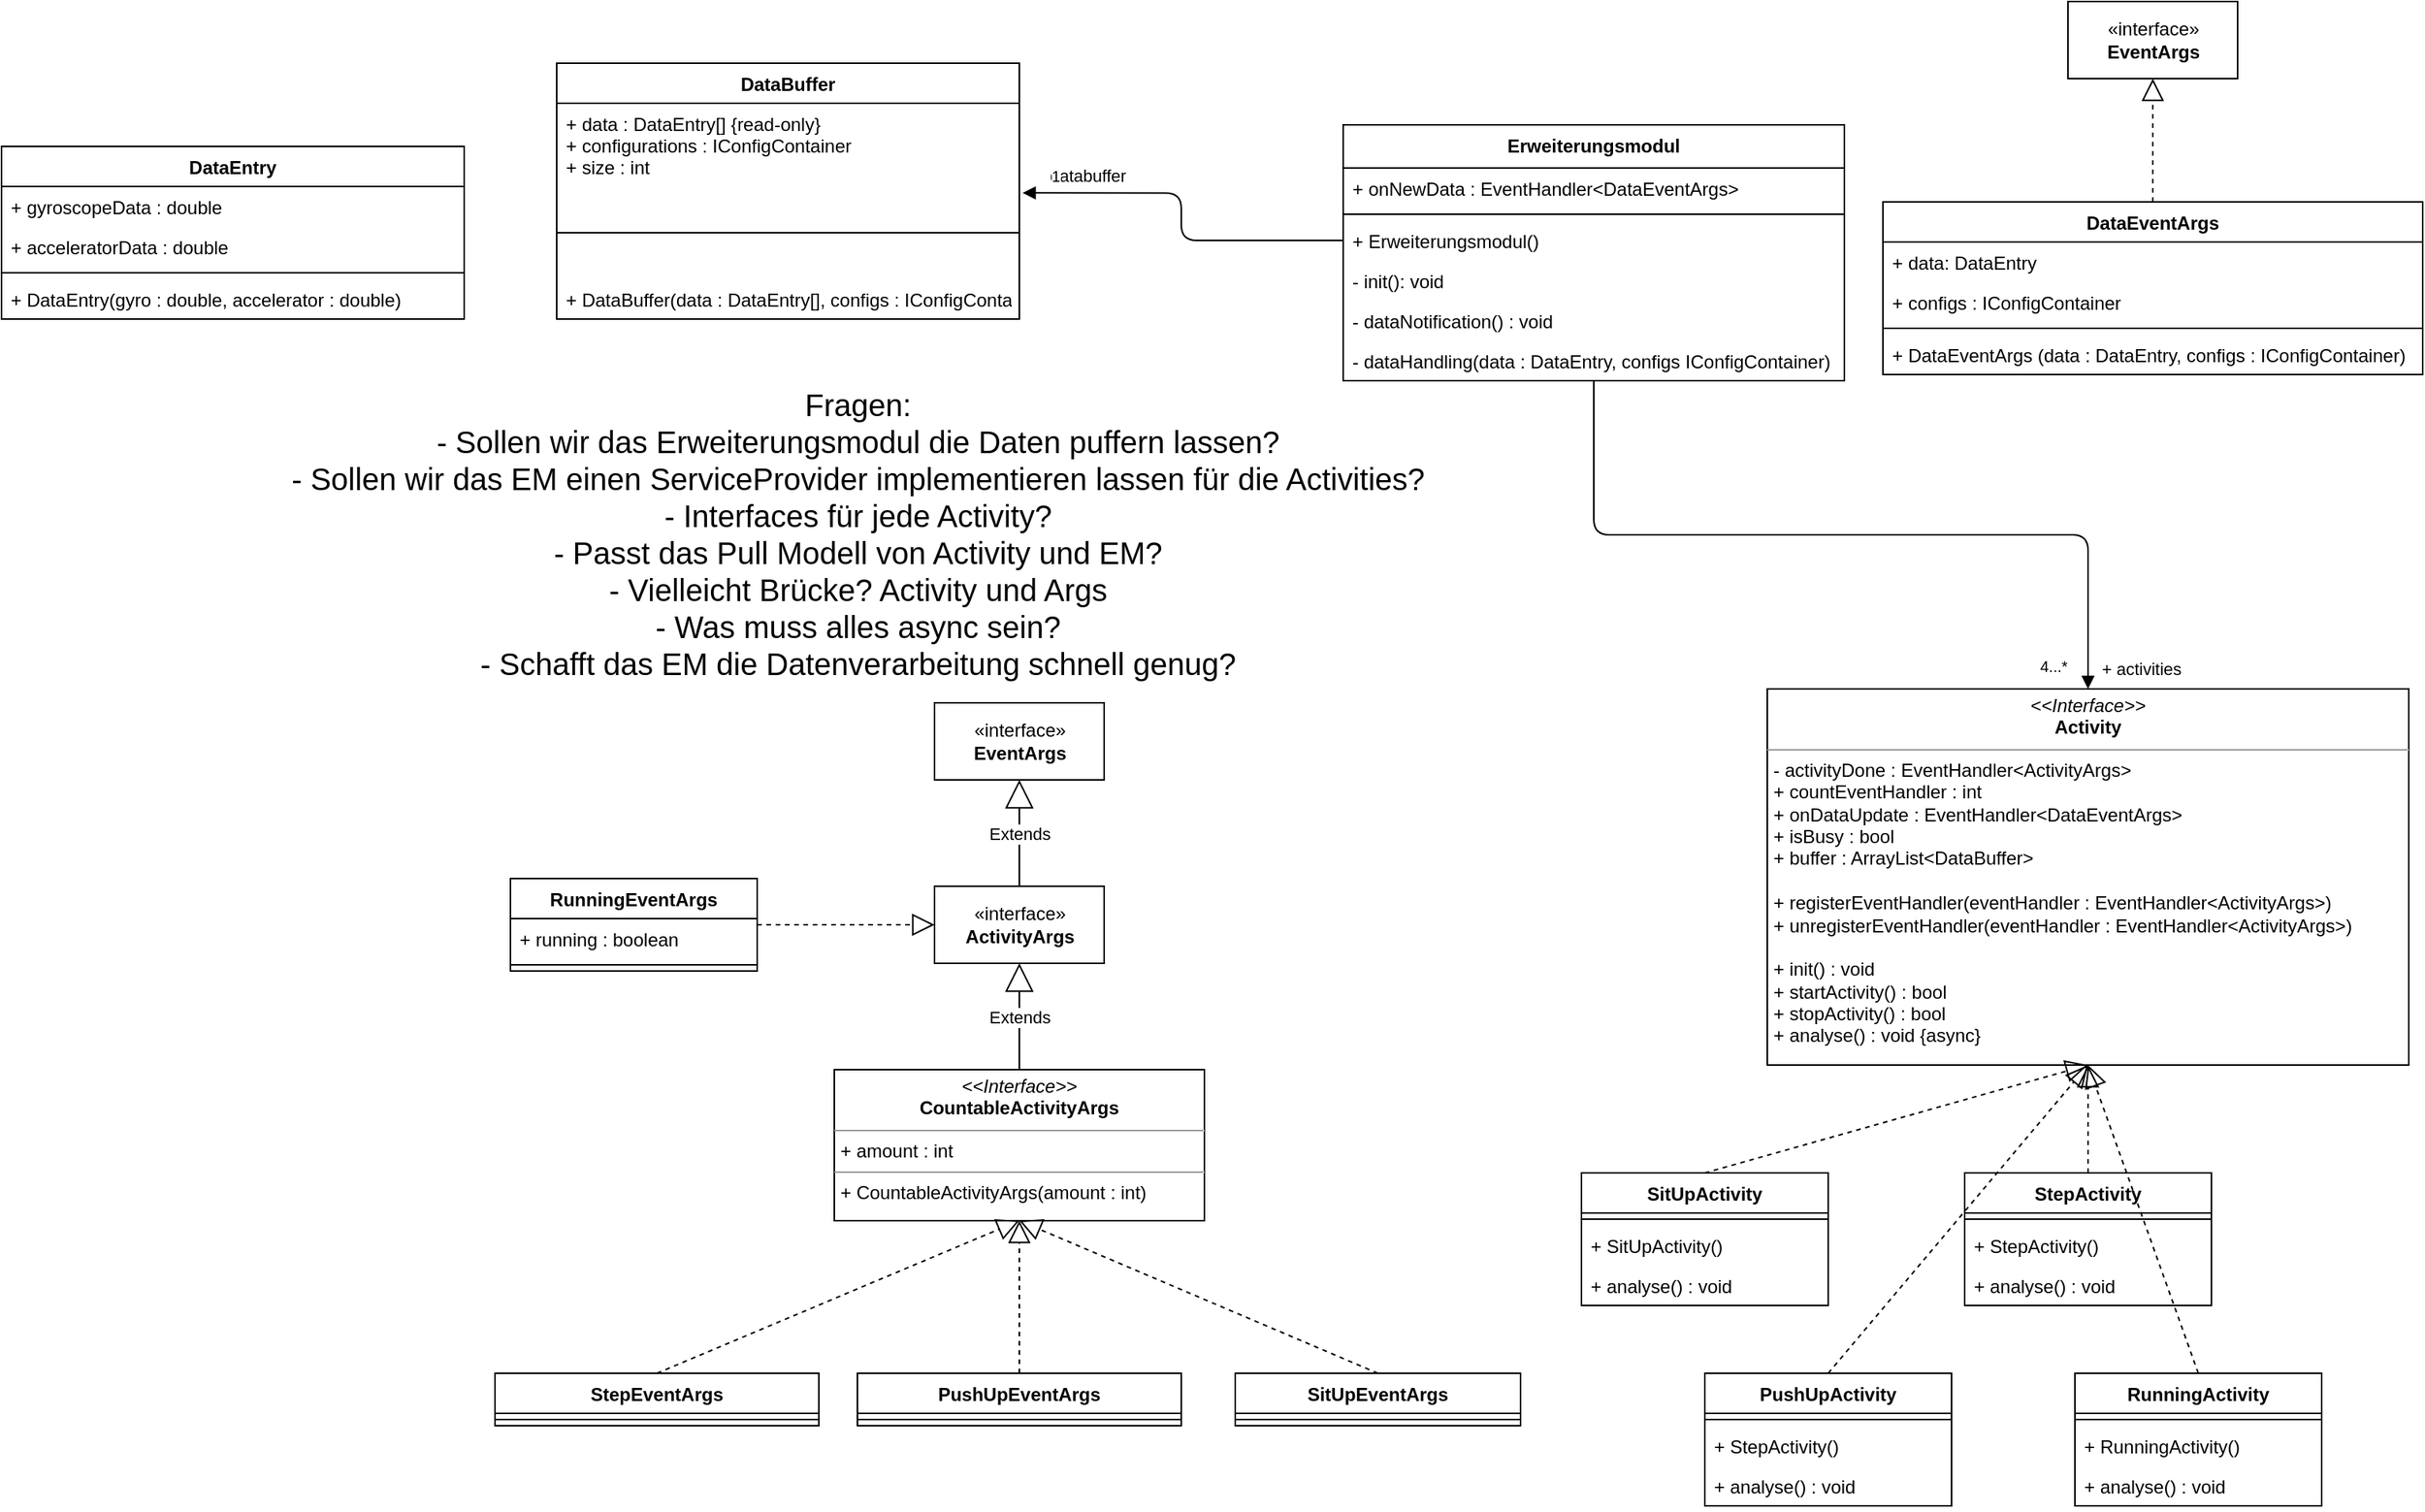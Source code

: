 <mxfile version="12.3.8" type="device" pages="1"><diagram id="adMyBay1lu6xidjCouD3" name="EM"><mxGraphModel dx="2090" dy="600" grid="1" gridSize="10" guides="1" tooltips="1" connect="1" arrows="1" fold="1" page="1" pageScale="1" pageWidth="850" pageHeight="1100" math="0" shadow="0"><root><mxCell id="0"/><mxCell id="1" parent="0"/><mxCell id="1QQ3cwLplbujhVV3ZzxS-13" value="DataBuffer" style="swimlane;fontStyle=1;align=center;verticalAlign=top;childLayout=stackLayout;horizontal=1;startSize=26;horizontalStack=0;resizeParent=1;resizeParentMax=0;resizeLast=0;collapsible=1;marginBottom=0;" vertex="1" parent="1"><mxGeometry x="-320" y="110" width="300" height="166" as="geometry"/></mxCell><mxCell id="1QQ3cwLplbujhVV3ZzxS-14" value="+ data : DataEntry[] {read-only}&#10;+ configurations : IConfigContainer&#10;+ size : int" style="text;strokeColor=none;fillColor=none;align=left;verticalAlign=top;spacingLeft=4;spacingRight=4;overflow=hidden;rotatable=0;points=[[0,0.5],[1,0.5]];portConstraint=eastwest;" vertex="1" parent="1QQ3cwLplbujhVV3ZzxS-13"><mxGeometry y="26" width="300" height="54" as="geometry"/></mxCell><mxCell id="1QQ3cwLplbujhVV3ZzxS-15" value="" style="line;strokeWidth=1;fillColor=none;align=left;verticalAlign=middle;spacingTop=-1;spacingLeft=3;spacingRight=3;rotatable=0;labelPosition=right;points=[];portConstraint=eastwest;" vertex="1" parent="1QQ3cwLplbujhVV3ZzxS-13"><mxGeometry y="80" width="300" height="60" as="geometry"/></mxCell><mxCell id="1QQ3cwLplbujhVV3ZzxS-16" value="+ DataBuffer(data : DataEntry[], configs : IConfigContainer)" style="text;strokeColor=none;fillColor=none;align=left;verticalAlign=top;spacingLeft=4;spacingRight=4;overflow=hidden;rotatable=0;points=[[0,0.5],[1,0.5]];portConstraint=eastwest;" vertex="1" parent="1QQ3cwLplbujhVV3ZzxS-13"><mxGeometry y="140" width="300" height="26" as="geometry"/></mxCell><mxCell id="1QQ3cwLplbujhVV3ZzxS-24" value="DataEntry" style="swimlane;fontStyle=1;align=center;verticalAlign=top;childLayout=stackLayout;horizontal=1;startSize=26;horizontalStack=0;resizeParent=1;resizeParentMax=0;resizeLast=0;collapsible=1;marginBottom=0;" vertex="1" parent="1"><mxGeometry x="-680" y="164" width="300" height="112" as="geometry"/></mxCell><mxCell id="1QQ3cwLplbujhVV3ZzxS-25" value="+ gyroscopeData : double" style="text;strokeColor=none;fillColor=none;align=left;verticalAlign=top;spacingLeft=4;spacingRight=4;overflow=hidden;rotatable=0;points=[[0,0.5],[1,0.5]];portConstraint=eastwest;" vertex="1" parent="1QQ3cwLplbujhVV3ZzxS-24"><mxGeometry y="26" width="300" height="26" as="geometry"/></mxCell><mxCell id="1QQ3cwLplbujhVV3ZzxS-28" value="+ acceleratorData : double" style="text;strokeColor=none;fillColor=none;align=left;verticalAlign=top;spacingLeft=4;spacingRight=4;overflow=hidden;rotatable=0;points=[[0,0.5],[1,0.5]];portConstraint=eastwest;" vertex="1" parent="1QQ3cwLplbujhVV3ZzxS-24"><mxGeometry y="52" width="300" height="26" as="geometry"/></mxCell><mxCell id="1QQ3cwLplbujhVV3ZzxS-26" value="" style="line;strokeWidth=1;fillColor=none;align=left;verticalAlign=middle;spacingTop=-1;spacingLeft=3;spacingRight=3;rotatable=0;labelPosition=right;points=[];portConstraint=eastwest;" vertex="1" parent="1QQ3cwLplbujhVV3ZzxS-24"><mxGeometry y="78" width="300" height="8" as="geometry"/></mxCell><mxCell id="1QQ3cwLplbujhVV3ZzxS-27" value="+ DataEntry(gyro : double, accelerator : double)" style="text;strokeColor=none;fillColor=none;align=left;verticalAlign=top;spacingLeft=4;spacingRight=4;overflow=hidden;rotatable=0;points=[[0,0.5],[1,0.5]];portConstraint=eastwest;" vertex="1" parent="1QQ3cwLplbujhVV3ZzxS-24"><mxGeometry y="86" width="300" height="26" as="geometry"/></mxCell><mxCell id="1QQ3cwLplbujhVV3ZzxS-32" value="DataEventArgs" style="swimlane;fontStyle=1;align=center;verticalAlign=top;childLayout=stackLayout;horizontal=1;startSize=26;horizontalStack=0;resizeParent=1;resizeParentMax=0;resizeLast=0;collapsible=1;marginBottom=0;" vertex="1" parent="1"><mxGeometry x="540" y="200" width="350" height="112" as="geometry"/></mxCell><mxCell id="1QQ3cwLplbujhVV3ZzxS-33" value="+ data: DataEntry" style="text;strokeColor=none;fillColor=none;align=left;verticalAlign=top;spacingLeft=4;spacingRight=4;overflow=hidden;rotatable=0;points=[[0,0.5],[1,0.5]];portConstraint=eastwest;" vertex="1" parent="1QQ3cwLplbujhVV3ZzxS-32"><mxGeometry y="26" width="350" height="26" as="geometry"/></mxCell><mxCell id="1QQ3cwLplbujhVV3ZzxS-36" value="+ configs : IConfigContainer" style="text;strokeColor=none;fillColor=none;align=left;verticalAlign=top;spacingLeft=4;spacingRight=4;overflow=hidden;rotatable=0;points=[[0,0.5],[1,0.5]];portConstraint=eastwest;" vertex="1" parent="1QQ3cwLplbujhVV3ZzxS-32"><mxGeometry y="52" width="350" height="26" as="geometry"/></mxCell><mxCell id="1QQ3cwLplbujhVV3ZzxS-34" value="" style="line;strokeWidth=1;fillColor=none;align=left;verticalAlign=middle;spacingTop=-1;spacingLeft=3;spacingRight=3;rotatable=0;labelPosition=right;points=[];portConstraint=eastwest;" vertex="1" parent="1QQ3cwLplbujhVV3ZzxS-32"><mxGeometry y="78" width="350" height="8" as="geometry"/></mxCell><mxCell id="1QQ3cwLplbujhVV3ZzxS-35" value="+ DataEventArgs (data : DataEntry, configs : IConfigContainer)" style="text;strokeColor=none;fillColor=none;align=left;verticalAlign=top;spacingLeft=4;spacingRight=4;overflow=hidden;rotatable=0;points=[[0,0.5],[1,0.5]];portConstraint=eastwest;" vertex="1" parent="1QQ3cwLplbujhVV3ZzxS-32"><mxGeometry y="86" width="350" height="26" as="geometry"/></mxCell><mxCell id="1QQ3cwLplbujhVV3ZzxS-37" value="«interface»&lt;br&gt;&lt;b&gt;EventArgs&lt;/b&gt;" style="html=1;" vertex="1" parent="1"><mxGeometry x="660" y="70" width="110" height="50" as="geometry"/></mxCell><mxCell id="1QQ3cwLplbujhVV3ZzxS-43" value="" style="endArrow=block;dashed=1;endFill=0;endSize=12;html=1;exitX=0.5;exitY=0;exitDx=0;exitDy=0;" edge="1" parent="1" source="1QQ3cwLplbujhVV3ZzxS-32" target="1QQ3cwLplbujhVV3ZzxS-37"><mxGeometry width="160" relative="1" as="geometry"><mxPoint x="320" y="160" as="sourcePoint"/><mxPoint x="480" y="160" as="targetPoint"/></mxGeometry></mxCell><mxCell id="1QQ3cwLplbujhVV3ZzxS-45" value="&lt;p style=&quot;margin: 0px ; margin-top: 4px ; text-align: center&quot;&gt;&lt;i&gt;&amp;lt;&amp;lt;Interface&amp;gt;&amp;gt;&lt;/i&gt;&lt;br&gt;&lt;b&gt;Activity&lt;/b&gt;&lt;/p&gt;&lt;hr size=&quot;1&quot;&gt;&lt;p style=&quot;margin: 0px ; margin-left: 4px&quot;&gt;&lt;span&gt;- activityDone : EventHandler&amp;lt;ActivityArgs&amp;gt;&lt;/span&gt;&lt;br&gt;&lt;/p&gt;&lt;p style=&quot;margin: 0px ; margin-left: 4px&quot;&gt;&lt;span&gt;+ countEventHandler : int&lt;/span&gt;&lt;/p&gt;&lt;p style=&quot;margin: 0px ; margin-left: 4px&quot;&gt;&lt;span&gt;+ onDataUpdate : EventHandler&amp;lt;DataEventArgs&amp;gt;&lt;/span&gt;&lt;/p&gt;&lt;p style=&quot;margin: 0px ; margin-left: 4px&quot;&gt;&lt;span&gt;+ isBusy : bool&lt;/span&gt;&lt;/p&gt;&lt;p style=&quot;margin: 0px ; margin-left: 4px&quot;&gt;&lt;span&gt;+ buffer : ArrayList&amp;lt;DataBuffer&amp;gt;&amp;nbsp;&lt;/span&gt;&lt;/p&gt;&lt;p style=&quot;margin: 0px ; margin-left: 4px&quot;&gt;&lt;span&gt;&lt;br&gt;&lt;/span&gt;&lt;/p&gt;&lt;p style=&quot;margin: 0px ; margin-left: 4px&quot;&gt;&lt;span&gt;+ registerEventHandler(eventHandler : EventHandler&amp;lt;ActivityArgs&amp;gt;)&lt;/span&gt;&lt;/p&gt;&lt;p style=&quot;margin: 0px ; margin-left: 4px&quot;&gt;+ unregisterEventHandler(eventHandler : EventHandler&amp;lt;ActivityArgs&amp;gt;)&lt;/p&gt;&lt;p style=&quot;margin: 0px ; margin-left: 4px&quot;&gt;&lt;br&gt;&lt;/p&gt;&lt;p style=&quot;margin: 0px ; margin-left: 4px&quot;&gt;+ init() : void&lt;/p&gt;&lt;p style=&quot;margin: 0px ; margin-left: 4px&quot;&gt;&lt;span&gt;+ startActivity() : bool&lt;/span&gt;&lt;/p&gt;&lt;p style=&quot;margin: 0px ; margin-left: 4px&quot;&gt;&lt;span&gt;+ stopActivity() : bool&lt;/span&gt;&lt;/p&gt;&lt;p style=&quot;margin: 0px ; margin-left: 4px&quot;&gt;+ analyse() : void {async}&lt;span&gt;&lt;br&gt;&lt;/span&gt;&lt;/p&gt;&lt;p style=&quot;margin: 0px ; margin-left: 4px&quot;&gt;&lt;br&gt;&lt;/p&gt;" style="verticalAlign=top;align=left;overflow=fill;fontSize=12;fontFamily=Helvetica;html=1;" vertex="1" parent="1"><mxGeometry x="465" y="516" width="416" height="244" as="geometry"/></mxCell><mxCell id="1QQ3cwLplbujhVV3ZzxS-46" value="PushUpActivity" style="swimlane;fontStyle=1;align=center;verticalAlign=top;childLayout=stackLayout;horizontal=1;startSize=26;horizontalStack=0;resizeParent=1;resizeParentMax=0;resizeLast=0;collapsible=1;marginBottom=0;" vertex="1" parent="1"><mxGeometry x="424.5" y="960" width="160" height="86" as="geometry"/></mxCell><mxCell id="1QQ3cwLplbujhVV3ZzxS-48" value="" style="line;strokeWidth=1;fillColor=none;align=left;verticalAlign=middle;spacingTop=-1;spacingLeft=3;spacingRight=3;rotatable=0;labelPosition=right;points=[];portConstraint=eastwest;" vertex="1" parent="1QQ3cwLplbujhVV3ZzxS-46"><mxGeometry y="26" width="160" height="8" as="geometry"/></mxCell><mxCell id="1QQ3cwLplbujhVV3ZzxS-112" value="+ StepActivity()" style="text;strokeColor=none;fillColor=none;align=left;verticalAlign=top;spacingLeft=4;spacingRight=4;overflow=hidden;rotatable=0;points=[[0,0.5],[1,0.5]];portConstraint=eastwest;" vertex="1" parent="1QQ3cwLplbujhVV3ZzxS-46"><mxGeometry y="34" width="160" height="26" as="geometry"/></mxCell><mxCell id="1QQ3cwLplbujhVV3ZzxS-114" value="+ analyse() : void" style="text;strokeColor=none;fillColor=none;align=left;verticalAlign=top;spacingLeft=4;spacingRight=4;overflow=hidden;rotatable=0;points=[[0,0.5],[1,0.5]];portConstraint=eastwest;" vertex="1" parent="1QQ3cwLplbujhVV3ZzxS-46"><mxGeometry y="60" width="160" height="26" as="geometry"/></mxCell><mxCell id="1QQ3cwLplbujhVV3ZzxS-94" value="RunningActivity" style="swimlane;fontStyle=1;align=center;verticalAlign=top;childLayout=stackLayout;horizontal=1;startSize=26;horizontalStack=0;resizeParent=1;resizeParentMax=0;resizeLast=0;collapsible=1;marginBottom=0;" vertex="1" parent="1"><mxGeometry x="664.5" y="960" width="160" height="86" as="geometry"/></mxCell><mxCell id="1QQ3cwLplbujhVV3ZzxS-96" value="" style="line;strokeWidth=1;fillColor=none;align=left;verticalAlign=middle;spacingTop=-1;spacingLeft=3;spacingRight=3;rotatable=0;labelPosition=right;points=[];portConstraint=eastwest;" vertex="1" parent="1QQ3cwLplbujhVV3ZzxS-94"><mxGeometry y="26" width="160" height="8" as="geometry"/></mxCell><mxCell id="1QQ3cwLplbujhVV3ZzxS-97" value="+ RunningActivity()" style="text;strokeColor=none;fillColor=none;align=left;verticalAlign=top;spacingLeft=4;spacingRight=4;overflow=hidden;rotatable=0;points=[[0,0.5],[1,0.5]];portConstraint=eastwest;" vertex="1" parent="1QQ3cwLplbujhVV3ZzxS-94"><mxGeometry y="34" width="160" height="26" as="geometry"/></mxCell><mxCell id="1QQ3cwLplbujhVV3ZzxS-113" value="+ analyse() : void" style="text;strokeColor=none;fillColor=none;align=left;verticalAlign=top;spacingLeft=4;spacingRight=4;overflow=hidden;rotatable=0;points=[[0,0.5],[1,0.5]];portConstraint=eastwest;" vertex="1" parent="1QQ3cwLplbujhVV3ZzxS-94"><mxGeometry y="60" width="160" height="26" as="geometry"/></mxCell><mxCell id="1QQ3cwLplbujhVV3ZzxS-102" value="SitUpActivity" style="swimlane;fontStyle=1;align=center;verticalAlign=top;childLayout=stackLayout;horizontal=1;startSize=26;horizontalStack=0;resizeParent=1;resizeParentMax=0;resizeLast=0;collapsible=1;marginBottom=0;" vertex="1" parent="1"><mxGeometry x="344.5" y="830" width="160" height="86" as="geometry"/></mxCell><mxCell id="1QQ3cwLplbujhVV3ZzxS-104" value="" style="line;strokeWidth=1;fillColor=none;align=left;verticalAlign=middle;spacingTop=-1;spacingLeft=3;spacingRight=3;rotatable=0;labelPosition=right;points=[];portConstraint=eastwest;" vertex="1" parent="1QQ3cwLplbujhVV3ZzxS-102"><mxGeometry y="26" width="160" height="8" as="geometry"/></mxCell><mxCell id="1QQ3cwLplbujhVV3ZzxS-105" value="+ SitUpActivity()" style="text;strokeColor=none;fillColor=none;align=left;verticalAlign=top;spacingLeft=4;spacingRight=4;overflow=hidden;rotatable=0;points=[[0,0.5],[1,0.5]];portConstraint=eastwest;" vertex="1" parent="1QQ3cwLplbujhVV3ZzxS-102"><mxGeometry y="34" width="160" height="26" as="geometry"/></mxCell><mxCell id="1QQ3cwLplbujhVV3ZzxS-116" value="+ analyse() : void" style="text;strokeColor=none;fillColor=none;align=left;verticalAlign=top;spacingLeft=4;spacingRight=4;overflow=hidden;rotatable=0;points=[[0,0.5],[1,0.5]];portConstraint=eastwest;" vertex="1" parent="1QQ3cwLplbujhVV3ZzxS-102"><mxGeometry y="60" width="160" height="26" as="geometry"/></mxCell><mxCell id="1QQ3cwLplbujhVV3ZzxS-98" value="StepActivity" style="swimlane;fontStyle=1;align=center;verticalAlign=top;childLayout=stackLayout;horizontal=1;startSize=26;horizontalStack=0;resizeParent=1;resizeParentMax=0;resizeLast=0;collapsible=1;marginBottom=0;" vertex="1" parent="1"><mxGeometry x="593" y="830" width="160" height="86" as="geometry"/></mxCell><mxCell id="1QQ3cwLplbujhVV3ZzxS-100" value="" style="line;strokeWidth=1;fillColor=none;align=left;verticalAlign=middle;spacingTop=-1;spacingLeft=3;spacingRight=3;rotatable=0;labelPosition=right;points=[];portConstraint=eastwest;" vertex="1" parent="1QQ3cwLplbujhVV3ZzxS-98"><mxGeometry y="26" width="160" height="8" as="geometry"/></mxCell><mxCell id="1QQ3cwLplbujhVV3ZzxS-111" value="+ StepActivity()" style="text;strokeColor=none;fillColor=none;align=left;verticalAlign=top;spacingLeft=4;spacingRight=4;overflow=hidden;rotatable=0;points=[[0,0.5],[1,0.5]];portConstraint=eastwest;" vertex="1" parent="1QQ3cwLplbujhVV3ZzxS-98"><mxGeometry y="34" width="160" height="26" as="geometry"/></mxCell><mxCell id="1QQ3cwLplbujhVV3ZzxS-115" value="+ analyse() : void" style="text;strokeColor=none;fillColor=none;align=left;verticalAlign=top;spacingLeft=4;spacingRight=4;overflow=hidden;rotatable=0;points=[[0,0.5],[1,0.5]];portConstraint=eastwest;" vertex="1" parent="1QQ3cwLplbujhVV3ZzxS-98"><mxGeometry y="60" width="160" height="26" as="geometry"/></mxCell><mxCell id="1QQ3cwLplbujhVV3ZzxS-50" value="«interface»&lt;br&gt;&lt;b&gt;EventArgs&lt;/b&gt;" style="html=1;" vertex="1" parent="1"><mxGeometry x="-75" y="525" width="110" height="50" as="geometry"/></mxCell><mxCell id="1QQ3cwLplbujhVV3ZzxS-51" value="PushUpEventArgs" style="swimlane;fontStyle=1;align=center;verticalAlign=top;childLayout=stackLayout;horizontal=1;startSize=26;horizontalStack=0;resizeParent=1;resizeParentMax=0;resizeLast=0;collapsible=1;marginBottom=0;" vertex="1" parent="1"><mxGeometry x="-125" y="960" width="210" height="34" as="geometry"><mxRectangle x="20" y="777" width="140" height="26" as="alternateBounds"/></mxGeometry></mxCell><mxCell id="1QQ3cwLplbujhVV3ZzxS-53" value="" style="line;strokeWidth=1;fillColor=none;align=left;verticalAlign=middle;spacingTop=-1;spacingLeft=3;spacingRight=3;rotatable=0;labelPosition=right;points=[];portConstraint=eastwest;" vertex="1" parent="1QQ3cwLplbujhVV3ZzxS-51"><mxGeometry y="26" width="210" height="8" as="geometry"/></mxCell><mxCell id="1QQ3cwLplbujhVV3ZzxS-66" value="SitUpEventArgs" style="swimlane;fontStyle=1;align=center;verticalAlign=top;childLayout=stackLayout;horizontal=1;startSize=26;horizontalStack=0;resizeParent=1;resizeParentMax=0;resizeLast=0;collapsible=1;marginBottom=0;" vertex="1" parent="1"><mxGeometry x="120" y="960" width="185" height="34" as="geometry"/></mxCell><mxCell id="1QQ3cwLplbujhVV3ZzxS-69" value="" style="line;strokeWidth=1;fillColor=none;align=left;verticalAlign=middle;spacingTop=-1;spacingLeft=3;spacingRight=3;rotatable=0;labelPosition=right;points=[];portConstraint=eastwest;" vertex="1" parent="1QQ3cwLplbujhVV3ZzxS-66"><mxGeometry y="26" width="185" height="8" as="geometry"/></mxCell><mxCell id="1QQ3cwLplbujhVV3ZzxS-73" value="RunningEventArgs" style="swimlane;fontStyle=1;align=center;verticalAlign=top;childLayout=stackLayout;horizontal=1;startSize=26;horizontalStack=0;resizeParent=1;resizeParentMax=0;resizeLast=0;collapsible=1;marginBottom=0;" vertex="1" parent="1"><mxGeometry x="-350" y="639" width="160" height="60" as="geometry"/></mxCell><mxCell id="1QQ3cwLplbujhVV3ZzxS-74" value="+ running : boolean" style="text;strokeColor=none;fillColor=none;align=left;verticalAlign=top;spacingLeft=4;spacingRight=4;overflow=hidden;rotatable=0;points=[[0,0.5],[1,0.5]];portConstraint=eastwest;" vertex="1" parent="1QQ3cwLplbujhVV3ZzxS-73"><mxGeometry y="26" width="160" height="26" as="geometry"/></mxCell><mxCell id="1QQ3cwLplbujhVV3ZzxS-76" value="" style="line;strokeWidth=1;fillColor=none;align=left;verticalAlign=middle;spacingTop=-1;spacingLeft=3;spacingRight=3;rotatable=0;labelPosition=right;points=[];portConstraint=eastwest;" vertex="1" parent="1QQ3cwLplbujhVV3ZzxS-73"><mxGeometry y="52" width="160" height="8" as="geometry"/></mxCell><mxCell id="1QQ3cwLplbujhVV3ZzxS-79" value="«interface»&lt;br&gt;&lt;b&gt;ActivityArgs&lt;br&gt;&lt;/b&gt;" style="html=1;" vertex="1" parent="1"><mxGeometry x="-75" y="644" width="110" height="50" as="geometry"/></mxCell><mxCell id="1QQ3cwLplbujhVV3ZzxS-81" value="Extends" style="endArrow=block;endSize=16;endFill=0;html=1;entryX=0.5;entryY=1;entryDx=0;entryDy=0;exitX=0.5;exitY=0;exitDx=0;exitDy=0;" edge="1" parent="1" source="1QQ3cwLplbujhVV3ZzxS-79" target="1QQ3cwLplbujhVV3ZzxS-50"><mxGeometry width="160" relative="1" as="geometry"><mxPoint x="120" y="660" as="sourcePoint"/><mxPoint x="280" y="650" as="targetPoint"/></mxGeometry></mxCell><mxCell id="1QQ3cwLplbujhVV3ZzxS-83" value="StepEventArgs" style="swimlane;fontStyle=1;align=center;verticalAlign=top;childLayout=stackLayout;horizontal=1;startSize=26;horizontalStack=0;resizeParent=1;resizeParentMax=0;resizeLast=0;collapsible=1;marginBottom=0;" vertex="1" parent="1"><mxGeometry x="-360" y="960" width="210" height="34" as="geometry"/></mxCell><mxCell id="1QQ3cwLplbujhVV3ZzxS-85" value="" style="line;strokeWidth=1;fillColor=none;align=left;verticalAlign=middle;spacingTop=-1;spacingLeft=3;spacingRight=3;rotatable=0;labelPosition=right;points=[];portConstraint=eastwest;" vertex="1" parent="1QQ3cwLplbujhVV3ZzxS-83"><mxGeometry y="26" width="210" height="8" as="geometry"/></mxCell><mxCell id="1QQ3cwLplbujhVV3ZzxS-87" value="&lt;p style=&quot;margin: 0px ; margin-top: 4px ; text-align: center&quot;&gt;&lt;i&gt;&amp;lt;&amp;lt;Interface&amp;gt;&amp;gt;&lt;/i&gt;&lt;br&gt;&lt;b&gt;CountableActivityArgs&lt;/b&gt;&lt;/p&gt;&lt;hr size=&quot;1&quot;&gt;&lt;p style=&quot;margin: 0px ; margin-left: 4px&quot;&gt;+ amount : int&lt;/p&gt;&lt;hr size=&quot;1&quot;&gt;&lt;p style=&quot;margin: 0px ; margin-left: 4px&quot;&gt;+ CountableActivityArgs(amount : int)&lt;/p&gt;" style="verticalAlign=top;align=left;overflow=fill;fontSize=12;fontFamily=Helvetica;html=1;" vertex="1" parent="1"><mxGeometry x="-140" y="763" width="240" height="98" as="geometry"/></mxCell><mxCell id="1QQ3cwLplbujhVV3ZzxS-88" value="Extends" style="endArrow=block;endSize=16;endFill=0;html=1;entryX=0.5;entryY=1;entryDx=0;entryDy=0;exitX=0.5;exitY=0;exitDx=0;exitDy=0;" edge="1" parent="1" source="1QQ3cwLplbujhVV3ZzxS-87" target="1QQ3cwLplbujhVV3ZzxS-79"><mxGeometry width="160" relative="1" as="geometry"><mxPoint x="-50" y="730" as="sourcePoint"/><mxPoint x="110" y="730" as="targetPoint"/></mxGeometry></mxCell><mxCell id="1QQ3cwLplbujhVV3ZzxS-89" value="" style="endArrow=block;dashed=1;endFill=0;endSize=12;html=1;exitX=0.5;exitY=0;exitDx=0;exitDy=0;entryX=0.5;entryY=1;entryDx=0;entryDy=0;" edge="1" parent="1" source="1QQ3cwLplbujhVV3ZzxS-83" target="1QQ3cwLplbujhVV3ZzxS-87"><mxGeometry width="160" relative="1" as="geometry"><mxPoint x="160" y="880" as="sourcePoint"/><mxPoint x="320" y="880" as="targetPoint"/></mxGeometry></mxCell><mxCell id="1QQ3cwLplbujhVV3ZzxS-90" value="" style="endArrow=block;dashed=1;endFill=0;endSize=12;html=1;entryX=0.5;entryY=1;entryDx=0;entryDy=0;exitX=0.5;exitY=0;exitDx=0;exitDy=0;" edge="1" parent="1" source="1QQ3cwLplbujhVV3ZzxS-51" target="1QQ3cwLplbujhVV3ZzxS-87"><mxGeometry width="160" relative="1" as="geometry"><mxPoint x="-145" y="957" as="sourcePoint"/><mxPoint x="30" y="890" as="targetPoint"/></mxGeometry></mxCell><mxCell id="1QQ3cwLplbujhVV3ZzxS-91" value="" style="endArrow=block;dashed=1;endFill=0;endSize=12;html=1;entryX=0.5;entryY=1;entryDx=0;entryDy=0;exitX=0.5;exitY=0;exitDx=0;exitDy=0;" edge="1" parent="1" source="1QQ3cwLplbujhVV3ZzxS-66" target="1QQ3cwLplbujhVV3ZzxS-87"><mxGeometry width="160" relative="1" as="geometry"><mxPoint x="155" y="977" as="sourcePoint"/><mxPoint x="60" y="878" as="targetPoint"/></mxGeometry></mxCell><mxCell id="1QQ3cwLplbujhVV3ZzxS-93" value="" style="endArrow=block;dashed=1;endFill=0;endSize=12;html=1;exitX=1;exitY=0.5;exitDx=0;exitDy=0;entryX=0;entryY=0.5;entryDx=0;entryDy=0;" edge="1" parent="1" source="1QQ3cwLplbujhVV3ZzxS-73" target="1QQ3cwLplbujhVV3ZzxS-79"><mxGeometry width="160" relative="1" as="geometry"><mxPoint x="-230" y="760" as="sourcePoint"/><mxPoint x="-70" y="760" as="targetPoint"/></mxGeometry></mxCell><mxCell id="1QQ3cwLplbujhVV3ZzxS-107" value="" style="endArrow=block;dashed=1;endFill=0;endSize=12;html=1;entryX=0.5;entryY=1;entryDx=0;entryDy=0;exitX=0.5;exitY=0;exitDx=0;exitDy=0;" edge="1" parent="1" source="1QQ3cwLplbujhVV3ZzxS-102" target="1QQ3cwLplbujhVV3ZzxS-45"><mxGeometry width="160" relative="1" as="geometry"><mxPoint x="492.5" y="844.5" as="sourcePoint"/><mxPoint x="260" y="745.5" as="targetPoint"/></mxGeometry></mxCell><mxCell id="1QQ3cwLplbujhVV3ZzxS-108" value="" style="endArrow=block;dashed=1;endFill=0;endSize=12;html=1;entryX=0.5;entryY=1;entryDx=0;entryDy=0;exitX=0.5;exitY=0;exitDx=0;exitDy=0;" edge="1" parent="1" source="1QQ3cwLplbujhVV3ZzxS-98" target="1QQ3cwLplbujhVV3ZzxS-45"><mxGeometry width="160" relative="1" as="geometry"><mxPoint x="560" y="853" as="sourcePoint"/><mxPoint x="755.5" y="757" as="targetPoint"/></mxGeometry></mxCell><mxCell id="1QQ3cwLplbujhVV3ZzxS-109" value="" style="endArrow=block;dashed=1;endFill=0;endSize=12;html=1;entryX=0.5;entryY=1;entryDx=0;entryDy=0;exitX=0.5;exitY=0;exitDx=0;exitDy=0;" edge="1" parent="1" source="1QQ3cwLplbujhVV3ZzxS-46" target="1QQ3cwLplbujhVV3ZzxS-45"><mxGeometry width="160" relative="1" as="geometry"><mxPoint x="521.5" y="960" as="sourcePoint"/><mxPoint x="521.5" y="854" as="targetPoint"/></mxGeometry></mxCell><mxCell id="1QQ3cwLplbujhVV3ZzxS-110" value="" style="endArrow=block;dashed=1;endFill=0;endSize=12;html=1;entryX=0.5;entryY=1;entryDx=0;entryDy=0;exitX=0.5;exitY=0;exitDx=0;exitDy=0;" edge="1" parent="1" source="1QQ3cwLplbujhVV3ZzxS-94" target="1QQ3cwLplbujhVV3ZzxS-45"><mxGeometry width="160" relative="1" as="geometry"><mxPoint x="679" y="960" as="sourcePoint"/><mxPoint x="794.5" y="734" as="targetPoint"/></mxGeometry></mxCell><mxCell id="1QQ3cwLplbujhVV3ZzxS-133" value="databuffer" style="endArrow=block;endFill=1;html=1;edgeStyle=orthogonalEdgeStyle;align=left;verticalAlign=top;exitX=0;exitY=0.5;exitDx=0;exitDy=0;entryX=1.007;entryY=1.077;entryDx=0;entryDy=0;entryPerimeter=0;" edge="1" parent="1" source="1QQ3cwLplbujhVV3ZzxS-4" target="1QQ3cwLplbujhVV3ZzxS-14"><mxGeometry x="0.864" y="-24" relative="1" as="geometry"><mxPoint x="59.5" y="170" as="sourcePoint"/><mxPoint x="119.5" y="270" as="targetPoint"/><mxPoint as="offset"/></mxGeometry></mxCell><mxCell id="1QQ3cwLplbujhVV3ZzxS-134" value="1" style="resizable=0;html=1;align=left;verticalAlign=bottom;labelBackgroundColor=#ffffff;fontSize=10;" connectable="0" vertex="1" parent="1QQ3cwLplbujhVV3ZzxS-133"><mxGeometry x="-1" relative="1" as="geometry"><mxPoint x="-191" y="-34" as="offset"/></mxGeometry></mxCell><mxCell id="1QQ3cwLplbujhVV3ZzxS-137" value="" style="group" vertex="1" connectable="0" parent="1"><mxGeometry x="190" y="150" width="325" height="166" as="geometry"/></mxCell><mxCell id="1QQ3cwLplbujhVV3ZzxS-1" value="Erweiterungsmodul&#10;" style="swimlane;fontStyle=1;align=center;verticalAlign=top;childLayout=stackLayout;horizontal=1;startSize=28;horizontalStack=0;resizeParent=1;resizeParentMax=0;resizeLast=0;collapsible=1;marginBottom=0;" vertex="1" parent="1QQ3cwLplbujhVV3ZzxS-137"><mxGeometry width="325" height="166" as="geometry"><mxRectangle width="140" height="28" as="alternateBounds"/></mxGeometry></mxCell><mxCell id="1QQ3cwLplbujhVV3ZzxS-31" value="+ onNewData : EventHandler&lt;DataEventArgs&gt; " style="text;strokeColor=none;fillColor=none;align=left;verticalAlign=top;spacingLeft=4;spacingRight=4;overflow=hidden;rotatable=0;points=[[0,0.5],[1,0.5]];portConstraint=eastwest;" vertex="1" parent="1QQ3cwLplbujhVV3ZzxS-1"><mxGeometry y="28" width="325" height="26" as="geometry"/></mxCell><mxCell id="1QQ3cwLplbujhVV3ZzxS-3" value="" style="line;strokeWidth=1;fillColor=none;align=left;verticalAlign=middle;spacingTop=-1;spacingLeft=3;spacingRight=3;rotatable=0;labelPosition=right;points=[];portConstraint=eastwest;" vertex="1" parent="1QQ3cwLplbujhVV3ZzxS-1"><mxGeometry y="54" width="325" height="8" as="geometry"/></mxCell><mxCell id="1QQ3cwLplbujhVV3ZzxS-4" value="+ Erweiterungsmodul()" style="text;strokeColor=none;fillColor=none;align=left;verticalAlign=top;spacingLeft=4;spacingRight=4;overflow=hidden;rotatable=0;points=[[0,0.5],[1,0.5]];portConstraint=eastwest;" vertex="1" parent="1QQ3cwLplbujhVV3ZzxS-1"><mxGeometry y="62" width="325" height="26" as="geometry"/></mxCell><mxCell id="1QQ3cwLplbujhVV3ZzxS-123" value="- init(): void" style="text;strokeColor=none;fillColor=none;align=left;verticalAlign=top;spacingLeft=4;spacingRight=4;overflow=hidden;rotatable=0;points=[[0,0.5],[1,0.5]];portConstraint=eastwest;" vertex="1" parent="1QQ3cwLplbujhVV3ZzxS-1"><mxGeometry y="88" width="325" height="26" as="geometry"/></mxCell><mxCell id="1QQ3cwLplbujhVV3ZzxS-124" value="- dataNotification() : void&#10;" style="text;strokeColor=none;fillColor=none;align=left;verticalAlign=top;spacingLeft=4;spacingRight=4;overflow=hidden;rotatable=0;points=[[0,0.5],[1,0.5]];portConstraint=eastwest;" vertex="1" parent="1QQ3cwLplbujhVV3ZzxS-1"><mxGeometry y="114" width="325" height="26" as="geometry"/></mxCell><mxCell id="1QQ3cwLplbujhVV3ZzxS-125" value="- dataHandling(data : DataEntry, configs IConfigContainer)" style="text;strokeColor=none;fillColor=none;align=left;verticalAlign=top;spacingLeft=4;spacingRight=4;overflow=hidden;rotatable=0;points=[[0,0.5],[1,0.5]];portConstraint=eastwest;" vertex="1" parent="1QQ3cwLplbujhVV3ZzxS-1"><mxGeometry y="140" width="325" height="26" as="geometry"/></mxCell><mxCell id="1QQ3cwLplbujhVV3ZzxS-135" value="+ activities" style="endArrow=block;endFill=1;html=1;edgeStyle=orthogonalEdgeStyle;align=left;verticalAlign=top;exitX=0.5;exitY=1;exitDx=0;exitDy=0;entryX=0.5;entryY=0;entryDx=0;entryDy=0;" edge="1" parent="1" source="1QQ3cwLplbujhVV3ZzxS-1" target="1QQ3cwLplbujhVV3ZzxS-45"><mxGeometry x="0.899" y="7" relative="1" as="geometry"><mxPoint x="350" y="330" as="sourcePoint"/><mxPoint x="580" y="500" as="targetPoint"/><mxPoint as="offset"/></mxGeometry></mxCell><mxCell id="1QQ3cwLplbujhVV3ZzxS-136" value="4...*" style="resizable=0;html=1;align=left;verticalAlign=bottom;labelBackgroundColor=#ffffff;fontSize=10;" connectable="0" vertex="1" parent="1QQ3cwLplbujhVV3ZzxS-135"><mxGeometry x="-1" relative="1" as="geometry"><mxPoint x="287.5" y="193.5" as="offset"/></mxGeometry></mxCell><mxCell id="1QQ3cwLplbujhVV3ZzxS-141" value="&lt;font style=&quot;font-size: 20px&quot;&gt;Fragen:&lt;br&gt;- Sollen wir das Erweiterungsmodul die Daten puffern lassen?&lt;br&gt;- Sollen wir das EM einen ServiceProvider implementieren lassen für die Activities?&lt;br&gt;- Interfaces für jede Activity?&lt;br&gt;- Passt das Pull Modell von Activity und EM?&lt;br&gt;- Vielleicht Brücke? Activity und Args&lt;br&gt;- Was muss alles async sein?&lt;br&gt;- Schafft das EM die Datenverarbeitung schnell genug?&lt;br&gt;&lt;/font&gt;" style="text;html=1;align=center;verticalAlign=middle;resizable=0;points=[];;autosize=1;" vertex="1" parent="1"><mxGeometry x="-500" y="345" width="750" height="140" as="geometry"/></mxCell></root></mxGraphModel></diagram></mxfile>